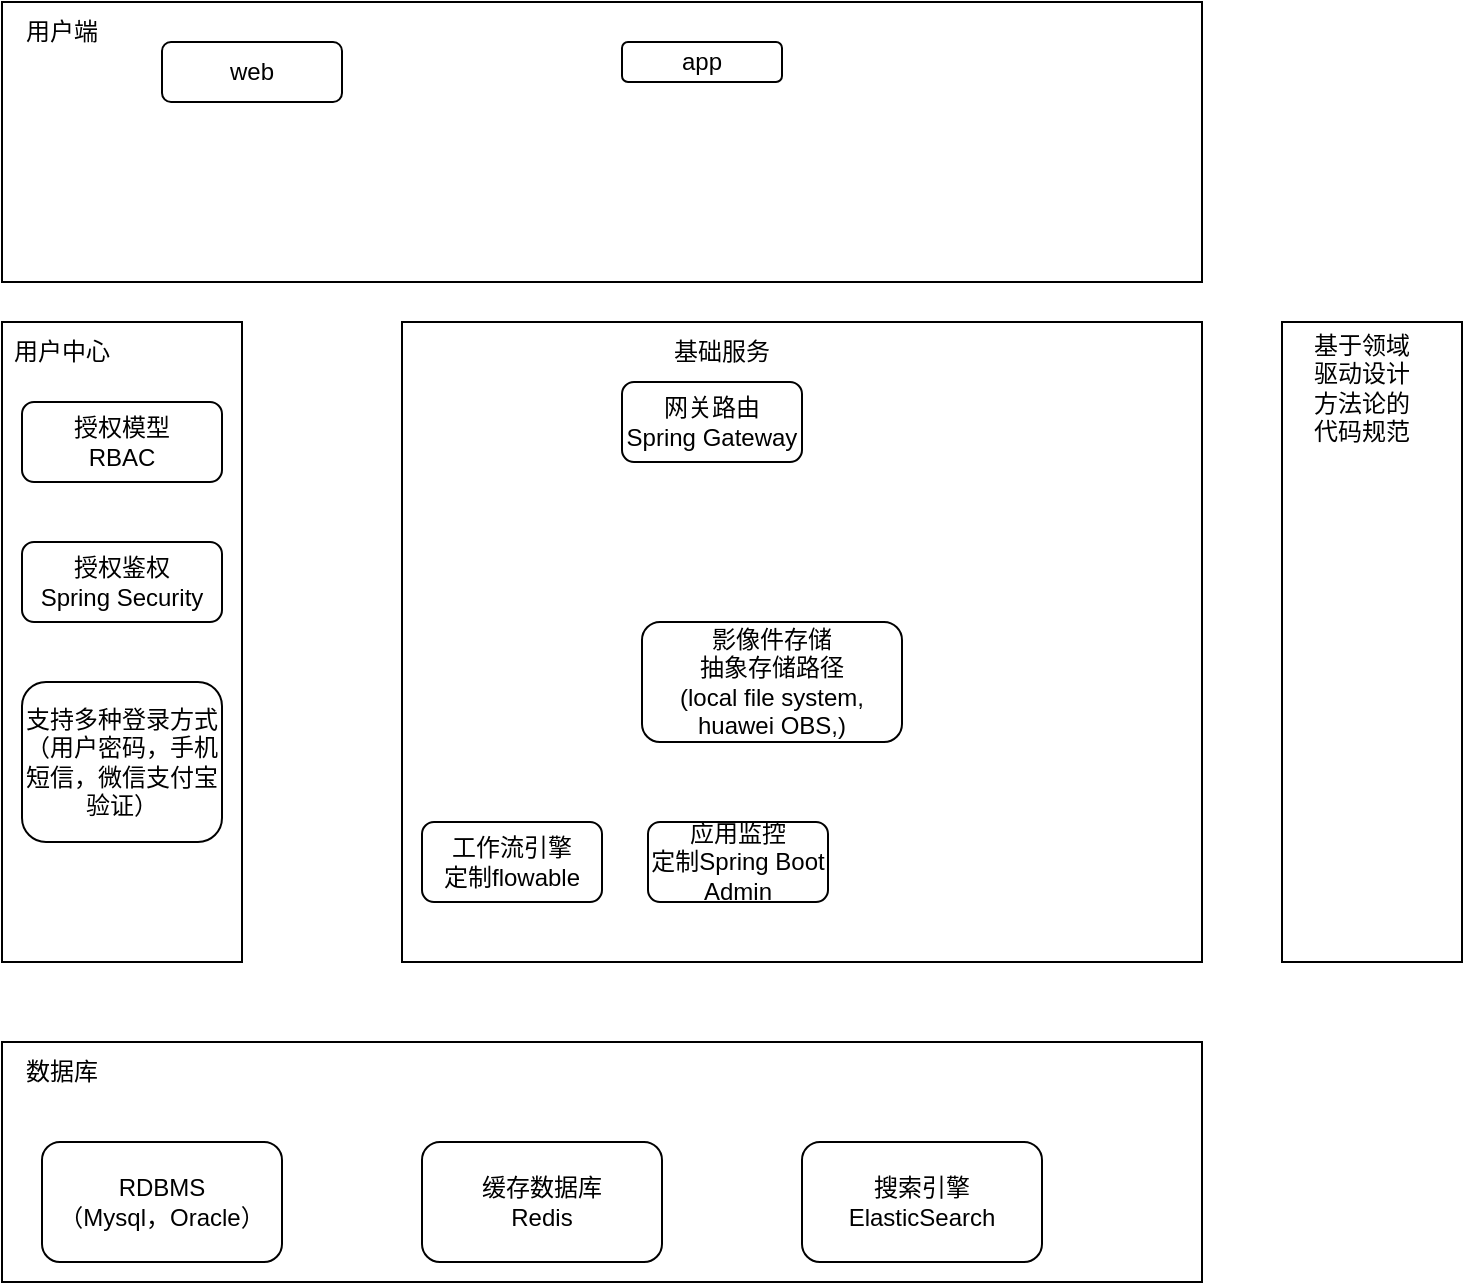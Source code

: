 <mxfile version="24.7.17">
  <diagram name="Page-1" id="IWNdeSaPfpGj221hFAfy">
    <mxGraphModel dx="1674" dy="746" grid="1" gridSize="10" guides="1" tooltips="1" connect="1" arrows="1" fold="1" page="1" pageScale="1" pageWidth="850" pageHeight="1100" math="0" shadow="0">
      <root>
        <mxCell id="0" />
        <mxCell id="1" parent="0" />
        <mxCell id="AlccEWdWpVK10mBaxxzJ-1" value="" style="rounded=0;whiteSpace=wrap;html=1;" vertex="1" parent="1">
          <mxGeometry x="80" y="80" width="600" height="140" as="geometry" />
        </mxCell>
        <mxCell id="AlccEWdWpVK10mBaxxzJ-2" value="用户端" style="text;html=1;align=center;verticalAlign=middle;whiteSpace=wrap;rounded=0;" vertex="1" parent="1">
          <mxGeometry x="80" y="80" width="60" height="30" as="geometry" />
        </mxCell>
        <mxCell id="AlccEWdWpVK10mBaxxzJ-3" value="web" style="rounded=1;whiteSpace=wrap;html=1;" vertex="1" parent="1">
          <mxGeometry x="160" y="100" width="90" height="30" as="geometry" />
        </mxCell>
        <mxCell id="AlccEWdWpVK10mBaxxzJ-4" value="app" style="rounded=1;whiteSpace=wrap;html=1;" vertex="1" parent="1">
          <mxGeometry x="390" y="100" width="80" height="20" as="geometry" />
        </mxCell>
        <mxCell id="AlccEWdWpVK10mBaxxzJ-5" value="" style="rounded=0;whiteSpace=wrap;html=1;" vertex="1" parent="1">
          <mxGeometry x="80" y="240" width="120" height="320" as="geometry" />
        </mxCell>
        <mxCell id="AlccEWdWpVK10mBaxxzJ-7" value="" style="rounded=0;whiteSpace=wrap;html=1;" vertex="1" parent="1">
          <mxGeometry x="280" y="240" width="400" height="320" as="geometry" />
        </mxCell>
        <mxCell id="AlccEWdWpVK10mBaxxzJ-8" value="基础服务" style="text;html=1;align=center;verticalAlign=middle;whiteSpace=wrap;rounded=0;" vertex="1" parent="1">
          <mxGeometry x="400" y="240" width="80" height="30" as="geometry" />
        </mxCell>
        <mxCell id="AlccEWdWpVK10mBaxxzJ-9" value="" style="rounded=0;whiteSpace=wrap;html=1;" vertex="1" parent="1">
          <mxGeometry x="80" y="600" width="600" height="120" as="geometry" />
        </mxCell>
        <mxCell id="AlccEWdWpVK10mBaxxzJ-10" value="数据库" style="text;html=1;align=center;verticalAlign=middle;whiteSpace=wrap;rounded=0;" vertex="1" parent="1">
          <mxGeometry x="80" y="600" width="60" height="30" as="geometry" />
        </mxCell>
        <mxCell id="AlccEWdWpVK10mBaxxzJ-11" value="用户中心" style="text;html=1;align=center;verticalAlign=middle;whiteSpace=wrap;rounded=0;" vertex="1" parent="1">
          <mxGeometry x="80" y="240" width="60" height="30" as="geometry" />
        </mxCell>
        <mxCell id="AlccEWdWpVK10mBaxxzJ-12" value="授权模型&lt;div&gt;RBAC&lt;/div&gt;" style="rounded=1;whiteSpace=wrap;html=1;" vertex="1" parent="1">
          <mxGeometry x="90" y="280" width="100" height="40" as="geometry" />
        </mxCell>
        <mxCell id="AlccEWdWpVK10mBaxxzJ-13" value="RDBMS&lt;div&gt;（Mysql，Oracle）&lt;/div&gt;" style="rounded=1;whiteSpace=wrap;html=1;" vertex="1" parent="1">
          <mxGeometry x="100" y="650" width="120" height="60" as="geometry" />
        </mxCell>
        <mxCell id="AlccEWdWpVK10mBaxxzJ-14" value="缓存数据库&lt;div&gt;Redis&lt;/div&gt;" style="rounded=1;whiteSpace=wrap;html=1;" vertex="1" parent="1">
          <mxGeometry x="290" y="650" width="120" height="60" as="geometry" />
        </mxCell>
        <mxCell id="AlccEWdWpVK10mBaxxzJ-15" value="搜索引擎&lt;div&gt;ElasticSearch&lt;/div&gt;" style="rounded=1;whiteSpace=wrap;html=1;" vertex="1" parent="1">
          <mxGeometry x="480" y="650" width="120" height="60" as="geometry" />
        </mxCell>
        <mxCell id="AlccEWdWpVK10mBaxxzJ-16" value="授权鉴权&lt;br&gt;Spring Security" style="rounded=1;whiteSpace=wrap;html=1;" vertex="1" parent="1">
          <mxGeometry x="90" y="350" width="100" height="40" as="geometry" />
        </mxCell>
        <mxCell id="AlccEWdWpVK10mBaxxzJ-20" value="工作流引擎&lt;div&gt;定制flowable&lt;/div&gt;" style="rounded=1;whiteSpace=wrap;html=1;" vertex="1" parent="1">
          <mxGeometry x="290" y="490" width="90" height="40" as="geometry" />
        </mxCell>
        <mxCell id="AlccEWdWpVK10mBaxxzJ-22" value="应用监控&lt;div&gt;定制Spring Boot Admin&lt;/div&gt;" style="rounded=1;whiteSpace=wrap;html=1;" vertex="1" parent="1">
          <mxGeometry x="403" y="490" width="90" height="40" as="geometry" />
        </mxCell>
        <mxCell id="AlccEWdWpVK10mBaxxzJ-24" value="网关路由&lt;div&gt;Spring Gateway&lt;/div&gt;" style="rounded=1;whiteSpace=wrap;html=1;" vertex="1" parent="1">
          <mxGeometry x="390" y="270" width="90" height="40" as="geometry" />
        </mxCell>
        <mxCell id="AlccEWdWpVK10mBaxxzJ-26" value="影像件存储&lt;br&gt;抽象存储路径&lt;div&gt;(local file system, huawei OBS,)&lt;/div&gt;" style="rounded=1;whiteSpace=wrap;html=1;" vertex="1" parent="1">
          <mxGeometry x="400" y="390" width="130" height="60" as="geometry" />
        </mxCell>
        <mxCell id="AlccEWdWpVK10mBaxxzJ-28" value="" style="rounded=0;whiteSpace=wrap;html=1;" vertex="1" parent="1">
          <mxGeometry x="720" y="240" width="90" height="320" as="geometry" />
        </mxCell>
        <mxCell id="AlccEWdWpVK10mBaxxzJ-29" value="基于领域驱动设计方法论的代码规范" style="text;html=1;align=center;verticalAlign=middle;whiteSpace=wrap;rounded=0;" vertex="1" parent="1">
          <mxGeometry x="730" y="258" width="60" height="30" as="geometry" />
        </mxCell>
        <mxCell id="AlccEWdWpVK10mBaxxzJ-30" value="支持多种登录方式&lt;br&gt;（用户密码，手机短信，微信支付宝验证）" style="rounded=1;whiteSpace=wrap;html=1;" vertex="1" parent="1">
          <mxGeometry x="90" y="420" width="100" height="80" as="geometry" />
        </mxCell>
      </root>
    </mxGraphModel>
  </diagram>
</mxfile>
